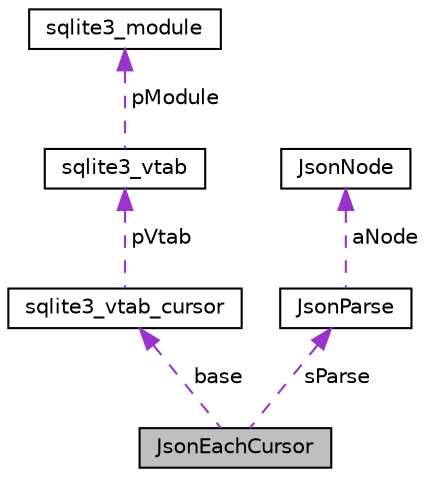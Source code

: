 digraph "JsonEachCursor"
{
 // LATEX_PDF_SIZE
  edge [fontname="Helvetica",fontsize="10",labelfontname="Helvetica",labelfontsize="10"];
  node [fontname="Helvetica",fontsize="10",shape=record];
  Node1 [label="JsonEachCursor",height=0.2,width=0.4,color="black", fillcolor="grey75", style="filled", fontcolor="black",tooltip=" "];
  Node2 -> Node1 [dir="back",color="darkorchid3",fontsize="10",style="dashed",label=" base" ,fontname="Helvetica"];
  Node2 [label="sqlite3_vtab_cursor",height=0.2,width=0.4,color="black", fillcolor="white", style="filled",URL="$de/dd3/sqlite3_8h.html#d3/d17/structsqlite3__vtab__cursor",tooltip=" "];
  Node3 -> Node2 [dir="back",color="darkorchid3",fontsize="10",style="dashed",label=" pVtab" ,fontname="Helvetica"];
  Node3 [label="sqlite3_vtab",height=0.2,width=0.4,color="black", fillcolor="white", style="filled",URL="$de/dd3/sqlite3_8h.html#d3/d12/structsqlite3__vtab",tooltip=" "];
  Node4 -> Node3 [dir="back",color="darkorchid3",fontsize="10",style="dashed",label=" pModule" ,fontname="Helvetica"];
  Node4 [label="sqlite3_module",height=0.2,width=0.4,color="black", fillcolor="white", style="filled",URL="$dd/de4/structsqlite3__module.html",tooltip=" "];
  Node5 -> Node1 [dir="back",color="darkorchid3",fontsize="10",style="dashed",label=" sParse" ,fontname="Helvetica"];
  Node5 [label="JsonParse",height=0.2,width=0.4,color="black", fillcolor="white", style="filled",URL="$db/d1b/sqlite3_8c.html#d7/df7/structJsonParse",tooltip=" "];
  Node6 -> Node5 [dir="back",color="darkorchid3",fontsize="10",style="dashed",label=" aNode" ,fontname="Helvetica"];
  Node6 [label="JsonNode",height=0.2,width=0.4,color="black", fillcolor="white", style="filled",URL="$db/d1b/sqlite3_8c.html#d5/d84/structJsonNode",tooltip=" "];
}
